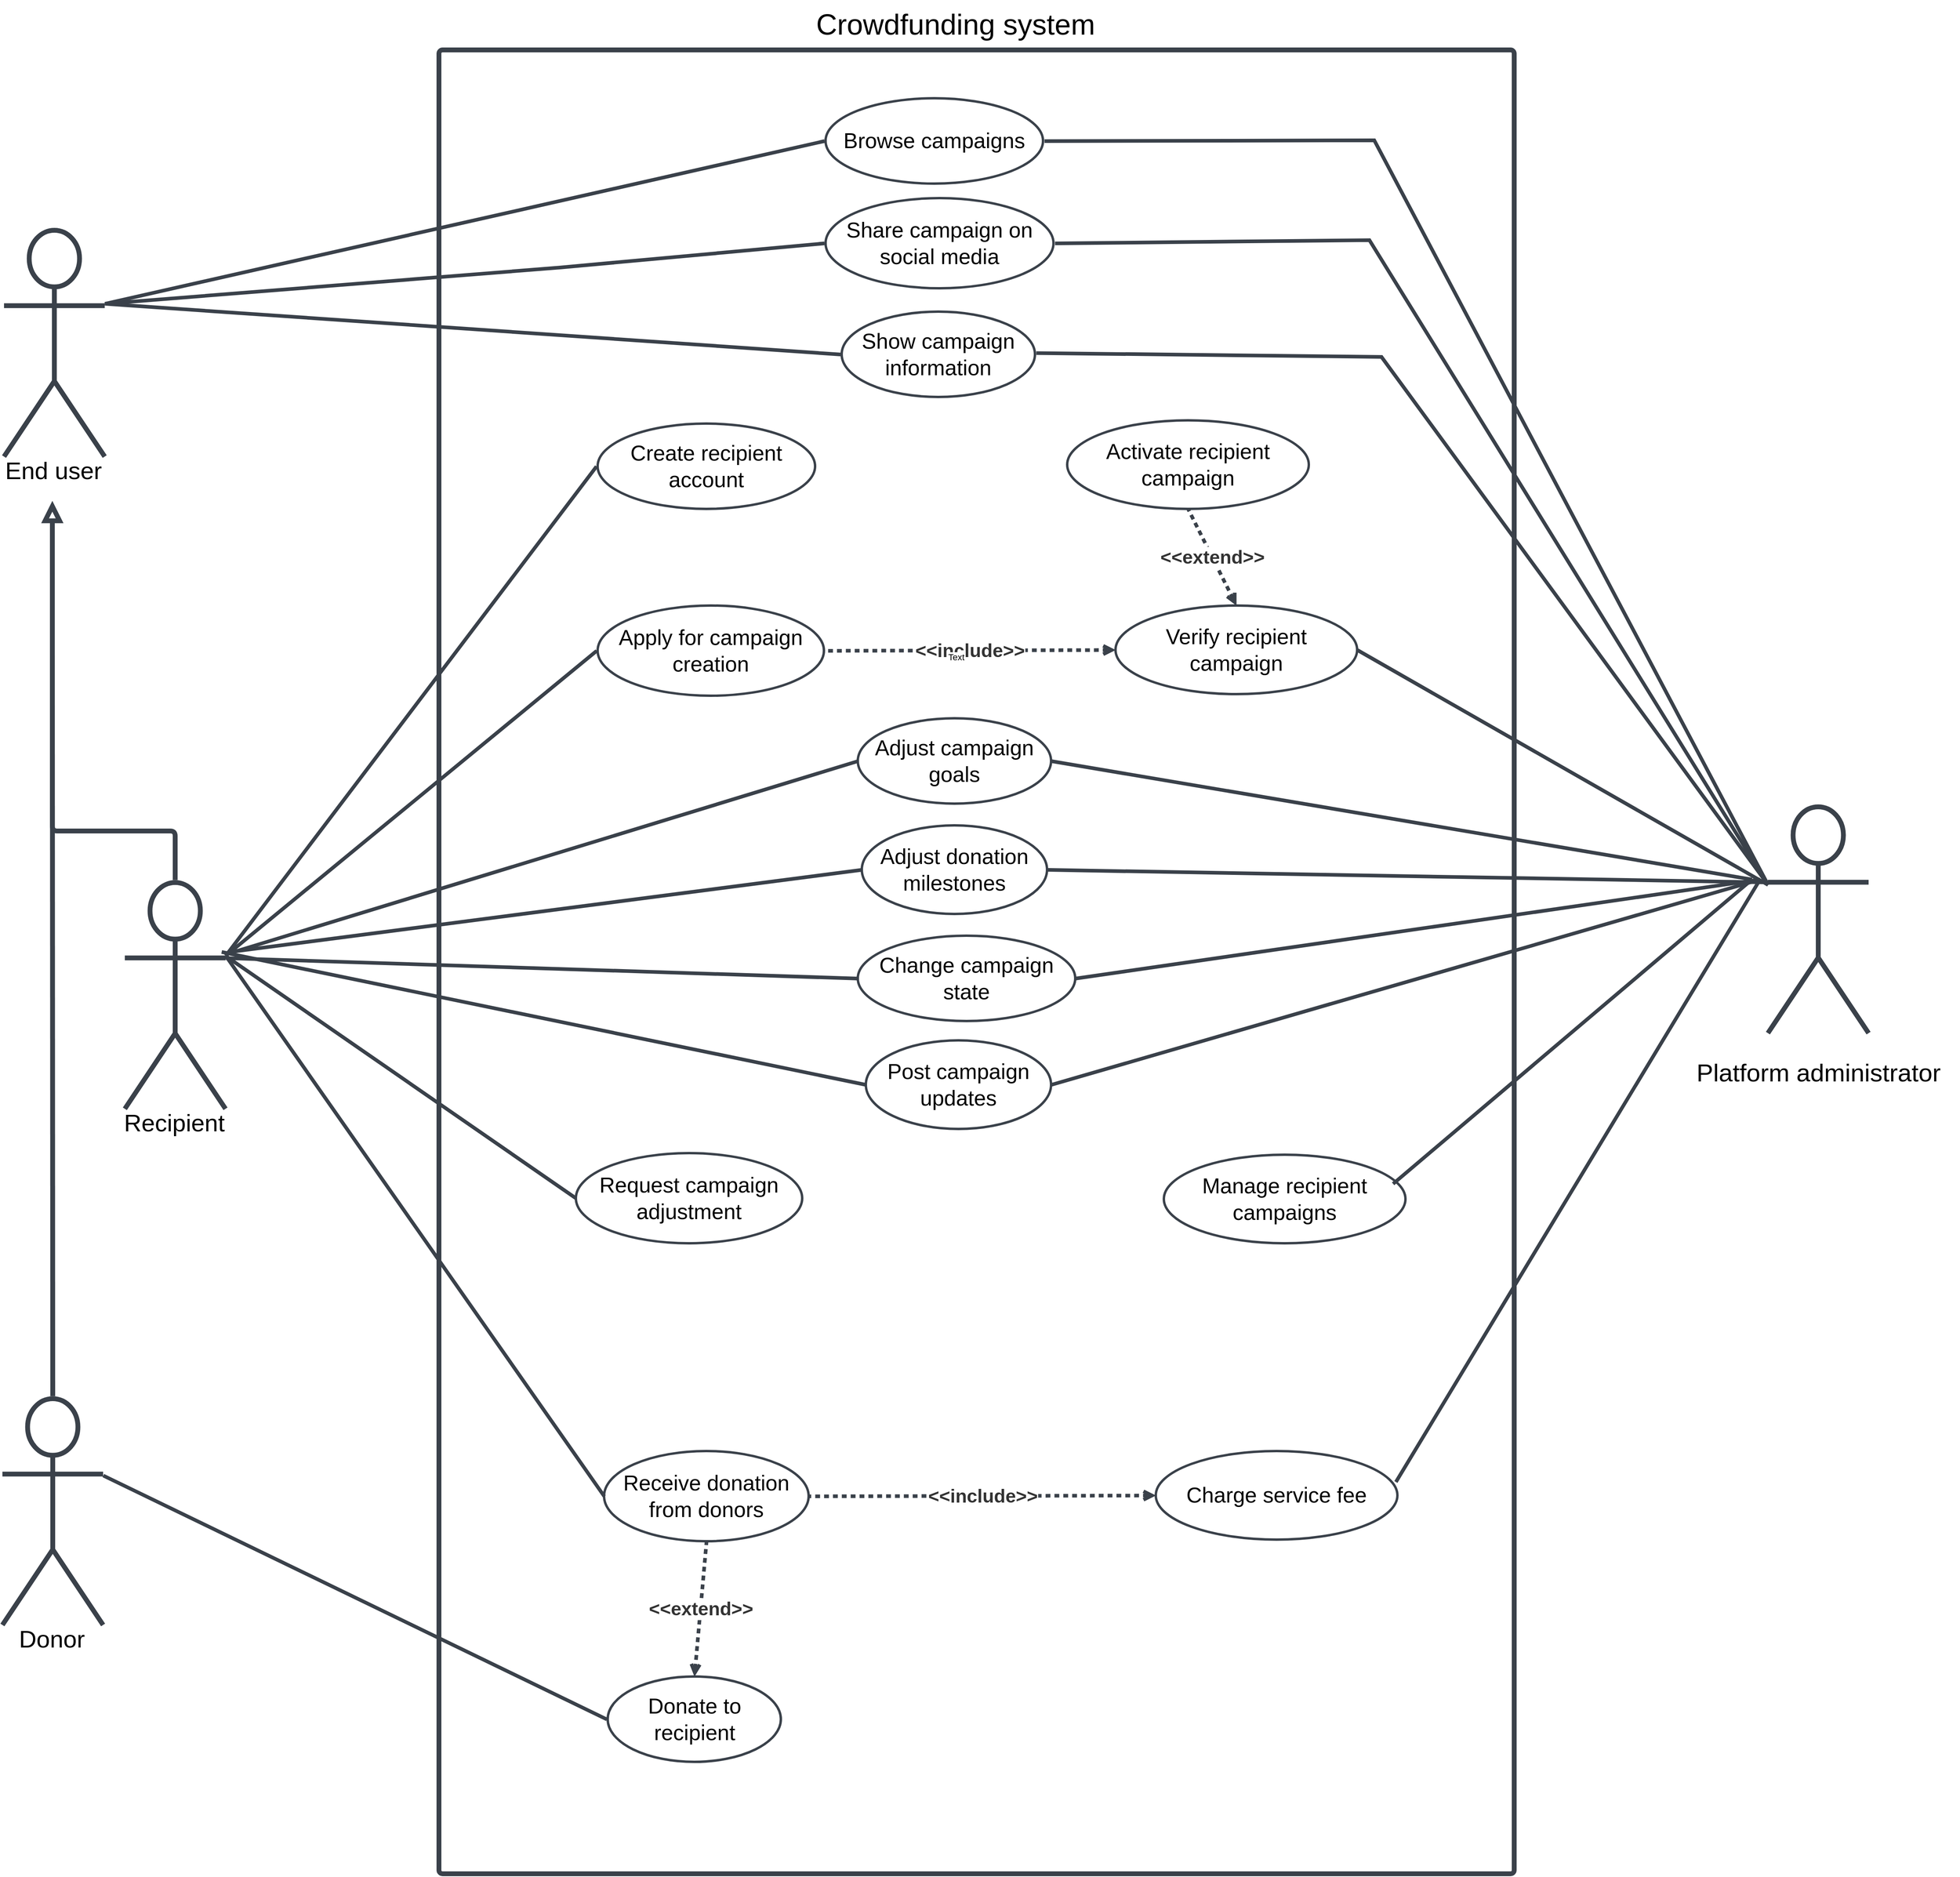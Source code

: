 <mxfile version="25.0.3">
  <diagram name="Page-1" id="mlBt718oroM3iFTO48tE">
    <mxGraphModel dx="3410" dy="4889" grid="1" gridSize="10" guides="1" tooltips="1" connect="1" arrows="1" fold="1" page="1" pageScale="1" pageWidth="827" pageHeight="1169" math="0" shadow="0">
      <root>
        <mxCell id="0" />
        <mxCell id="1" parent="0" />
        <mxCell id="HiohPXEZzKrVTZNAdpPA-4" value="" style="html=1;overflow=block;blockSpacing=1;whiteSpace=wrap;container=1;pointerEvents=0;collapsible=0;recursiveResize=0;fontSize=40;spacing=0;strokeColor=#3a414a;strokeOpacity=100;fillOpacity=0;rounded=1;absoluteArcSize=1;arcSize=9;fillColor=#000000;strokeWidth=6;lucidId=vf_wCN5c-QK1;" parent="1" vertex="1">
          <mxGeometry x="390" y="-2250" width="1335" height="2265" as="geometry" />
        </mxCell>
        <mxCell id="HiohPXEZzKrVTZNAdpPA-26" value="Adjust campaign goals" style="html=1;overflow=block;blockSpacing=1;whiteSpace=wrap;ellipse;fontSize=26.7;spacing=3.8;strokeColor=#3a414a;strokeOpacity=100;fillOpacity=100;rounded=1;absoluteArcSize=1;arcSize=9;fillColor=#ffffff;strokeWidth=3;lucidId=4WexlhnXaa_o;" parent="HiohPXEZzKrVTZNAdpPA-4" vertex="1">
          <mxGeometry x="520" y="830" width="240" height="106" as="geometry" />
        </mxCell>
        <mxCell id="HiohPXEZzKrVTZNAdpPA-21" value="Apply for campaign creation" style="html=1;overflow=block;blockSpacing=1;whiteSpace=wrap;ellipse;fontSize=26.7;spacing=3.8;strokeColor=#3a414a;strokeOpacity=100;fillOpacity=100;rounded=1;absoluteArcSize=1;arcSize=9;fillColor=#ffffff;strokeWidth=3;lucidId=0UexXaVD-pW4;" parent="HiohPXEZzKrVTZNAdpPA-4" vertex="1">
          <mxGeometry x="197" y="690" width="281" height="112" as="geometry" />
        </mxCell>
        <mxCell id="HiohPXEZzKrVTZNAdpPA-35" value="" style="html=1;jettySize=18;whiteSpace=wrap;fontSize=13;strokeColor=#3a414a;strokeOpacity=100;dashed=1;fixDash=1;dashPattern=6 5;strokeWidth=4.5;rounded=0;startArrow=open;endArrow=none;exitX=0;exitY=0.5;lucidId=Eqfx6OLwEmcW;entryX=1;entryY=0.5;entryDx=0;entryDy=0;exitDx=0;exitDy=0;" parent="HiohPXEZzKrVTZNAdpPA-4" source="RDOZD4XtGrTmduCKfG26-4" target="HiohPXEZzKrVTZNAdpPA-21" edge="1">
          <mxGeometry width="100" height="100" relative="1" as="geometry">
            <Array as="points" />
            <mxPoint x="790" y="720" as="targetPoint" />
          </mxGeometry>
        </mxCell>
        <mxCell id="HiohPXEZzKrVTZNAdpPA-36" value="&amp;lt;&amp;lt;include&amp;gt;&amp;gt;" style="text;html=1;resizable=0;labelBackgroundColor=default;align=center;verticalAlign=middle;fontStyle=1;fontColor=#333333;fontSize=23.3;" parent="HiohPXEZzKrVTZNAdpPA-35" vertex="1">
          <mxGeometry relative="1" as="geometry" />
        </mxCell>
        <mxCell id="UO9TXqoZCPgcYhiLSK6q-12" value="Text" style="edgeLabel;html=1;align=center;verticalAlign=middle;resizable=0;points=[];" vertex="1" connectable="0" parent="HiohPXEZzKrVTZNAdpPA-35">
          <mxGeometry x="0.1" y="8" relative="1" as="geometry">
            <mxPoint x="1" as="offset" />
          </mxGeometry>
        </mxCell>
        <mxCell id="HiohPXEZzKrVTZNAdpPA-51" value="Create recipient account" style="html=1;overflow=block;blockSpacing=1;whiteSpace=wrap;ellipse;fontSize=26.7;spacing=3.8;strokeColor=#3a414a;strokeOpacity=100;fillOpacity=100;rounded=1;absoluteArcSize=1;arcSize=9;fillColor=#ffffff;strokeWidth=3;lucidId=fWexwEg0DC2k;" parent="HiohPXEZzKrVTZNAdpPA-4" vertex="1">
          <mxGeometry x="197" y="464" width="270" height="106" as="geometry" />
        </mxCell>
        <mxCell id="HiohPXEZzKrVTZNAdpPA-46" value="Change campaign state" style="html=1;overflow=block;blockSpacing=1;whiteSpace=wrap;ellipse;fontSize=26.7;spacing=3.8;strokeColor=#3a414a;strokeOpacity=100;fillOpacity=100;rounded=1;absoluteArcSize=1;arcSize=9;fillColor=#ffffff;strokeWidth=3;lucidId=~WexgQ6B5ljM;" parent="HiohPXEZzKrVTZNAdpPA-4" vertex="1">
          <mxGeometry x="520" y="1100" width="270" height="106" as="geometry" />
        </mxCell>
        <mxCell id="HiohPXEZzKrVTZNAdpPA-33" value="Charge service fee" style="html=1;overflow=block;blockSpacing=1;whiteSpace=wrap;ellipse;fontSize=26.7;spacing=3.8;strokeColor=#3a414a;strokeOpacity=100;fillOpacity=100;rounded=1;absoluteArcSize=1;arcSize=9;fillColor=#ffffff;strokeWidth=3;lucidId=BXex4DfeuOG_;" parent="HiohPXEZzKrVTZNAdpPA-4" vertex="1">
          <mxGeometry x="890" y="1740" width="300" height="110" as="geometry" />
        </mxCell>
        <mxCell id="HiohPXEZzKrVTZNAdpPA-17" value="Donate to recipient" style="html=1;overflow=block;blockSpacing=1;whiteSpace=wrap;ellipse;fontSize=26.7;spacing=3.8;strokeColor=#3a414a;strokeOpacity=100;fillOpacity=100;rounded=1;absoluteArcSize=1;arcSize=9;fillColor=#ffffff;strokeWidth=3;lucidId=4Texdm8H9AnI;" parent="HiohPXEZzKrVTZNAdpPA-4" vertex="1">
          <mxGeometry x="209.5" y="2020" width="215" height="106" as="geometry" />
        </mxCell>
        <mxCell id="HiohPXEZzKrVTZNAdpPA-23" value="Receive donation from donors" style="html=1;overflow=block;blockSpacing=1;whiteSpace=wrap;ellipse;fontSize=26.7;spacing=3.8;strokeColor=#3a414a;strokeOpacity=100;fillOpacity=100;rounded=1;absoluteArcSize=1;arcSize=9;fillColor=#ffffff;strokeWidth=3;lucidId=tVexphC~EU-E;" parent="HiohPXEZzKrVTZNAdpPA-4" vertex="1">
          <mxGeometry x="205" y="1740" width="254" height="112" as="geometry" />
        </mxCell>
        <mxCell id="HiohPXEZzKrVTZNAdpPA-107" value="" style="html=1;jettySize=18;whiteSpace=wrap;fontSize=13;strokeColor=#3a414a;strokeOpacity=100;dashed=1;fixDash=1;dashPattern=6 5;strokeWidth=4.5;rounded=0;startArrow=open;endArrow=none;lucidId=Eqfx6OLwEmcW;entryX=1;entryY=0.5;entryDx=0;entryDy=0;exitX=0;exitY=0.5;exitDx=0;exitDy=0;" parent="HiohPXEZzKrVTZNAdpPA-4" source="HiohPXEZzKrVTZNAdpPA-33" target="HiohPXEZzKrVTZNAdpPA-23" edge="1">
          <mxGeometry width="100" height="100" relative="1" as="geometry">
            <Array as="points" />
            <mxPoint x="577.5" y="1540" as="sourcePoint" />
            <mxPoint x="827.5" y="1580" as="targetPoint" />
          </mxGeometry>
        </mxCell>
        <mxCell id="HiohPXEZzKrVTZNAdpPA-108" value="&amp;lt;&amp;lt;include&amp;gt;&amp;gt;" style="text;html=1;resizable=0;labelBackgroundColor=default;align=center;verticalAlign=middle;fontStyle=1;fontColor=#333333;fontSize=23.3;" parent="HiohPXEZzKrVTZNAdpPA-107" vertex="1">
          <mxGeometry relative="1" as="geometry" />
        </mxCell>
        <mxCell id="rKG8uQmGzCBM0LeLfwrZ-1" value="" style="html=1;jettySize=18;whiteSpace=wrap;fontSize=13;strokeColor=#3a414a;strokeOpacity=100;dashed=1;fixDash=1;dashPattern=6 5;strokeWidth=4.5;rounded=0;startArrow=open;endArrow=none;lucidId=Eqfx6OLwEmcW;entryX=0.5;entryY=1;entryDx=0;entryDy=0;exitX=0.5;exitY=0;exitDx=0;exitDy=0;" parent="HiohPXEZzKrVTZNAdpPA-4" source="HiohPXEZzKrVTZNAdpPA-17" target="HiohPXEZzKrVTZNAdpPA-23" edge="1">
          <mxGeometry width="100" height="100" relative="1" as="geometry">
            <Array as="points" />
            <mxPoint x="815" y="1792" as="sourcePoint" />
            <mxPoint x="365" y="1652" as="targetPoint" />
          </mxGeometry>
        </mxCell>
        <mxCell id="rKG8uQmGzCBM0LeLfwrZ-2" value="&amp;lt;&amp;lt;extend&amp;gt;&amp;gt;" style="text;html=1;resizable=0;labelBackgroundColor=default;align=center;verticalAlign=middle;fontStyle=1;fontColor=#333333;fontSize=23.3;" parent="rKG8uQmGzCBM0LeLfwrZ-1" vertex="1">
          <mxGeometry relative="1" as="geometry" />
        </mxCell>
        <mxCell id="RDOZD4XtGrTmduCKfG26-1" value="Manage recipient campaigns" style="html=1;overflow=block;blockSpacing=1;whiteSpace=wrap;ellipse;fontSize=26.7;spacing=3.8;strokeColor=#3a414a;strokeOpacity=100;fillOpacity=100;rounded=1;absoluteArcSize=1;arcSize=9;fillColor=#ffffff;strokeWidth=3;lucidId=BXex4DfeuOG_;" parent="HiohPXEZzKrVTZNAdpPA-4" vertex="1">
          <mxGeometry x="900" y="1372" width="300" height="110" as="geometry" />
        </mxCell>
        <mxCell id="RDOZD4XtGrTmduCKfG26-3" value="Post campaign updates" style="html=1;overflow=block;blockSpacing=1;whiteSpace=wrap;ellipse;fontSize=26.7;spacing=3.8;strokeColor=#3a414a;strokeOpacity=100;fillOpacity=100;rounded=1;absoluteArcSize=1;arcSize=9;fillColor=#ffffff;strokeWidth=3;lucidId=BXex4DfeuOG_;" parent="HiohPXEZzKrVTZNAdpPA-4" vertex="1">
          <mxGeometry x="530" y="1230" width="230" height="110" as="geometry" />
        </mxCell>
        <mxCell id="RDOZD4XtGrTmduCKfG26-2" value="Adjust donation milestones" style="html=1;overflow=block;blockSpacing=1;whiteSpace=wrap;ellipse;fontSize=26.7;spacing=3.8;strokeColor=#3a414a;strokeOpacity=100;fillOpacity=100;rounded=1;absoluteArcSize=1;arcSize=9;fillColor=#ffffff;strokeWidth=3;lucidId=BXex4DfeuOG_;" parent="HiohPXEZzKrVTZNAdpPA-4" vertex="1">
          <mxGeometry x="525" y="963" width="230" height="110" as="geometry" />
        </mxCell>
        <mxCell id="RDOZD4XtGrTmduCKfG26-4" value="Verify recipient campaign " style="html=1;overflow=block;blockSpacing=1;whiteSpace=wrap;ellipse;fontSize=26.7;spacing=3.8;strokeColor=#3a414a;strokeOpacity=100;fillOpacity=100;rounded=1;absoluteArcSize=1;arcSize=9;fillColor=#ffffff;strokeWidth=3;lucidId=BXex4DfeuOG_;" parent="HiohPXEZzKrVTZNAdpPA-4" vertex="1">
          <mxGeometry x="840" y="690" width="300" height="110" as="geometry" />
        </mxCell>
        <mxCell id="RDOZD4XtGrTmduCKfG26-5" value="Activate recipient campaign" style="html=1;overflow=block;blockSpacing=1;whiteSpace=wrap;ellipse;fontSize=26.7;spacing=3.8;strokeColor=#3a414a;strokeOpacity=100;fillOpacity=100;rounded=1;absoluteArcSize=1;arcSize=9;fillColor=#ffffff;strokeWidth=3;lucidId=BXex4DfeuOG_;" parent="HiohPXEZzKrVTZNAdpPA-4" vertex="1">
          <mxGeometry x="780" y="460" width="300" height="110" as="geometry" />
        </mxCell>
        <mxCell id="RDOZD4XtGrTmduCKfG26-11" value="" style="html=1;jettySize=18;whiteSpace=wrap;fontSize=13;strokeColor=#3a414a;strokeOpacity=100;dashed=1;fixDash=1;dashPattern=6 5;strokeWidth=4.5;rounded=0;startArrow=open;endArrow=none;lucidId=Eqfx6OLwEmcW;entryX=0.5;entryY=1;entryDx=0;entryDy=0;exitX=0.5;exitY=0;exitDx=0;exitDy=0;" parent="HiohPXEZzKrVTZNAdpPA-4" source="RDOZD4XtGrTmduCKfG26-4" target="RDOZD4XtGrTmduCKfG26-5" edge="1">
          <mxGeometry width="100" height="100" relative="1" as="geometry">
            <Array as="points" />
            <mxPoint x="933.33" y="806.11" as="sourcePoint" />
            <mxPoint x="799.396" y="690.001" as="targetPoint" />
          </mxGeometry>
        </mxCell>
        <mxCell id="RDOZD4XtGrTmduCKfG26-12" value="&amp;lt;&amp;lt;extend&amp;gt;&amp;gt;" style="text;html=1;resizable=0;labelBackgroundColor=default;align=center;verticalAlign=middle;fontStyle=1;fontColor=#333333;fontSize=23.3;" parent="RDOZD4XtGrTmduCKfG26-11" vertex="1">
          <mxGeometry relative="1" as="geometry" />
        </mxCell>
        <mxCell id="HiohPXEZzKrVTZNAdpPA-13" value="Show campaign information" style="html=1;overflow=block;blockSpacing=1;whiteSpace=wrap;ellipse;fontSize=26.7;spacing=3.8;strokeColor=#3a414a;strokeOpacity=100;fillOpacity=100;rounded=1;absoluteArcSize=1;arcSize=9;fillColor=#ffffff;strokeWidth=3;lucidId=aTexgPc8F~-.;" parent="HiohPXEZzKrVTZNAdpPA-4" vertex="1">
          <mxGeometry x="500" y="325" width="240" height="106" as="geometry" />
        </mxCell>
        <mxCell id="UO9TXqoZCPgcYhiLSK6q-3" value="Request campaign adjustment" style="html=1;overflow=block;blockSpacing=1;whiteSpace=wrap;ellipse;fontSize=26.7;spacing=3.8;strokeColor=#3a414a;strokeOpacity=100;fillOpacity=100;rounded=1;absoluteArcSize=1;arcSize=9;fillColor=#ffffff;strokeWidth=3;lucidId=0UexXaVD-pW4;" vertex="1" parent="HiohPXEZzKrVTZNAdpPA-4">
          <mxGeometry x="170" y="1370" width="281" height="112" as="geometry" />
        </mxCell>
        <mxCell id="UO9TXqoZCPgcYhiLSK6q-18" value="" style="html=1;jettySize=18;whiteSpace=wrap;fontSize=13;strokeColor=#3a414a;strokeOpacity=100;strokeWidth=4.5;rounded=0;startArrow=none;endArrow=none;lucidId=nhfxkWtC1EJZ;entryX=1;entryY=0.5;entryDx=0;entryDy=0;" edge="1" parent="HiohPXEZzKrVTZNAdpPA-4" target="HiohPXEZzKrVTZNAdpPA-26">
          <mxGeometry width="100" height="100" relative="1" as="geometry">
            <Array as="points" />
            <mxPoint x="740" y="900" as="targetPoint" />
            <mxPoint x="1630" y="1030" as="sourcePoint" />
          </mxGeometry>
        </mxCell>
        <mxCell id="UO9TXqoZCPgcYhiLSK6q-20" value="" style="html=1;jettySize=18;whiteSpace=wrap;fontSize=13;strokeColor=#3a414a;strokeOpacity=100;strokeWidth=4.5;rounded=0;startArrow=none;endArrow=none;lucidId=nhfxkWtC1EJZ;entryX=1;entryY=0.5;entryDx=0;entryDy=0;" edge="1" parent="HiohPXEZzKrVTZNAdpPA-4" target="HiohPXEZzKrVTZNAdpPA-46">
          <mxGeometry width="100" height="100" relative="1" as="geometry">
            <Array as="points" />
            <mxPoint x="870" y="1300" as="targetPoint" />
            <mxPoint x="1640" y="1030" as="sourcePoint" />
          </mxGeometry>
        </mxCell>
        <mxCell id="HiohPXEZzKrVTZNAdpPA-5" value="" style="html=1;overflow=block;blockSpacing=1;shape=umlActor;labelPosition=center;verticalLabelPosition=bottom;verticalAlign=top;whiteSpace=nowrap;fontSize=30;spacing=0;strokeColor=#3a414a;strokeOpacity=100;fillOpacity=100;rounded=1;absoluteArcSize=1;arcSize=9;fillColor=#ffffff;strokeWidth=6;lucidId=1g_wy9wUcL76;" parent="1" vertex="1">
          <mxGeometry x="2040" y="-1310" width="125" height="281" as="geometry" />
        </mxCell>
        <mxCell id="HiohPXEZzKrVTZNAdpPA-6" value="End user" style="html=1;overflow=block;blockSpacing=1;shape=umlActor;labelPosition=center;verticalLabelPosition=bottom;verticalAlign=top;whiteSpace=nowrap;fontSize=30;spacing=0;strokeColor=#3a414a;strokeOpacity=100;fillOpacity=100;rounded=1;absoluteArcSize=1;arcSize=9;fillColor=#ffffff;strokeWidth=6;lucidId=Dh_w0z_cWkao;" parent="1" vertex="1">
          <mxGeometry x="-150" y="-2026" width="125" height="281" as="geometry" />
        </mxCell>
        <mxCell id="HiohPXEZzKrVTZNAdpPA-7" value="Donor" style="html=1;overflow=block;blockSpacing=1;shape=umlActor;labelPosition=center;verticalLabelPosition=bottom;verticalAlign=top;whiteSpace=nowrap;fontSize=30;spacing=0;strokeColor=#3a414a;strokeOpacity=100;fillOpacity=100;rounded=1;absoluteArcSize=1;arcSize=9;fillColor=#ffffff;strokeWidth=6;lucidId=Gh_wR6H7Idtn;" parent="1" vertex="1">
          <mxGeometry x="-152" y="-575" width="125" height="281" as="geometry" />
        </mxCell>
        <mxCell id="HiohPXEZzKrVTZNAdpPA-8" value="Recipient" style="html=1;overflow=block;blockSpacing=1;shape=umlActor;labelPosition=center;verticalLabelPosition=bottom;verticalAlign=top;whiteSpace=nowrap;fontSize=30;spacing=0;strokeColor=#3a414a;strokeOpacity=100;fillOpacity=100;rounded=1;absoluteArcSize=1;arcSize=9;fillColor=#ffffff;strokeWidth=6;lucidId=Hh_wz3prF-QZ;" parent="1" vertex="1">
          <mxGeometry y="-1216" width="125" height="281" as="geometry" />
        </mxCell>
        <mxCell id="HiohPXEZzKrVTZNAdpPA-9" value="" style="html=1;jettySize=18;whiteSpace=wrap;fontSize=13;strokeColor=#3a414a;strokeOpacity=100;strokeWidth=6;rounded=1;arcSize=12;edgeStyle=orthogonalEdgeStyle;startArrow=none;endArrow=block;endFill=0;endSize=12;exitX=0.5;exitY=-0.011;exitPerimeter=0;lucidId=2j_w3vIR0fWX;" parent="1" source="HiohPXEZzKrVTZNAdpPA-8" edge="1">
          <mxGeometry width="100" height="100" relative="1" as="geometry">
            <Array as="points">
              <mxPoint x="62" y="-1280" />
              <mxPoint x="-90" y="-1280" />
            </Array>
            <mxPoint x="-90" y="-1690" as="targetPoint" />
          </mxGeometry>
        </mxCell>
        <mxCell id="HiohPXEZzKrVTZNAdpPA-10" value="" style="html=1;jettySize=18;whiteSpace=wrap;fontSize=13;strokeColor=#3a414a;strokeOpacity=100;strokeWidth=6;rounded=1;arcSize=12;edgeStyle=orthogonalEdgeStyle;startArrow=none;endArrow=none;exitX=0.5;exitY=-0.011;exitPerimeter=0;lucidId=Fk_wloBVRCg2;" parent="1" source="HiohPXEZzKrVTZNAdpPA-7" edge="1">
          <mxGeometry width="100" height="100" relative="1" as="geometry">
            <Array as="points" />
            <mxPoint x="-90" y="-1529" as="targetPoint" />
          </mxGeometry>
        </mxCell>
        <mxCell id="HiohPXEZzKrVTZNAdpPA-12" value="Browse campaigns" style="html=1;overflow=block;blockSpacing=1;whiteSpace=wrap;ellipse;fontSize=26.7;spacing=3.8;strokeColor=#3a414a;strokeOpacity=100;fillOpacity=100;rounded=1;absoluteArcSize=1;arcSize=9;fillColor=#ffffff;strokeWidth=3;lucidId=ZSexeqa6wTr7;" parent="1" vertex="1">
          <mxGeometry x="870" y="-2190" width="270" height="106" as="geometry" />
        </mxCell>
        <mxCell id="HiohPXEZzKrVTZNAdpPA-16" value="Share campaign on social media" style="html=1;overflow=block;blockSpacing=1;whiteSpace=wrap;ellipse;fontSize=26.7;spacing=3.8;strokeColor=#3a414a;strokeOpacity=100;fillOpacity=100;rounded=1;absoluteArcSize=1;arcSize=9;fillColor=#ffffff;strokeWidth=3;lucidId=PUexNbSzLbAR;" parent="1" vertex="1">
          <mxGeometry x="870" y="-2066" width="283" height="112" as="geometry" />
        </mxCell>
        <mxCell id="HiohPXEZzKrVTZNAdpPA-32" value="" style="html=1;jettySize=18;whiteSpace=wrap;fontSize=13;strokeColor=#3a414a;strokeOpacity=100;strokeWidth=4.5;rounded=0;startArrow=none;endArrow=none;exitX=1.006;exitY=0.483;exitPerimeter=0;entryX=0;entryY=0.344;entryPerimeter=0;lucidId=6ffxlL_.5SvA;" parent="1" source="HiohPXEZzKrVTZNAdpPA-13" target="HiohPXEZzKrVTZNAdpPA-5" edge="1">
          <mxGeometry width="100" height="100" relative="1" as="geometry">
            <Array as="points">
              <mxPoint x="1560" y="-1869" />
            </Array>
          </mxGeometry>
        </mxCell>
        <mxCell id="HiohPXEZzKrVTZNAdpPA-40" value="" style="html=1;jettySize=18;whiteSpace=wrap;fontSize=13;strokeColor=#3a414a;strokeOpacity=100;strokeWidth=4.5;rounded=0;startArrow=none;endArrow=none;exitX=1;exitY=0.324;exitPerimeter=0;entryX=-0.006;entryY=0.5;entryPerimeter=0;lucidId=I_exgRmPpKbD;" parent="1" source="HiohPXEZzKrVTZNAdpPA-6" target="HiohPXEZzKrVTZNAdpPA-12" edge="1">
          <mxGeometry width="100" height="100" relative="1" as="geometry">
            <Array as="points" />
          </mxGeometry>
        </mxCell>
        <mxCell id="HiohPXEZzKrVTZNAdpPA-41" value="" style="html=1;jettySize=18;whiteSpace=wrap;fontSize=13;strokeColor=#3a414a;strokeOpacity=100;strokeWidth=4.5;rounded=0;startArrow=none;endArrow=none;exitX=1;exitY=0.324;exitPerimeter=0;entryX=-0.006;entryY=0.5;entryPerimeter=0;lucidId=p~exlircp8Ax;" parent="1" source="HiohPXEZzKrVTZNAdpPA-6" target="HiohPXEZzKrVTZNAdpPA-13" edge="1">
          <mxGeometry width="100" height="100" relative="1" as="geometry">
            <Array as="points" />
          </mxGeometry>
        </mxCell>
        <mxCell id="HiohPXEZzKrVTZNAdpPA-47" value="" style="html=1;jettySize=18;whiteSpace=wrap;fontSize=13;strokeColor=#3a414a;strokeOpacity=100;strokeWidth=4.5;rounded=0;startArrow=none;endArrow=none;exitX=1;exitY=0.323;exitPerimeter=0;entryX=-0.005;entryY=0.5;entryPerimeter=0;lucidId=7gfxOH~gNy6~;" parent="1" source="HiohPXEZzKrVTZNAdpPA-8" target="HiohPXEZzKrVTZNAdpPA-21" edge="1">
          <mxGeometry width="100" height="100" relative="1" as="geometry">
            <Array as="points" />
          </mxGeometry>
        </mxCell>
        <mxCell id="HiohPXEZzKrVTZNAdpPA-48" value="" style="html=1;jettySize=18;whiteSpace=wrap;fontSize=13;strokeColor=#3a414a;strokeOpacity=100;strokeWidth=4.5;rounded=0;startArrow=none;endArrow=none;exitX=0;exitY=0.5;lucidId=nhfxkWtC1EJZ;exitDx=0;exitDy=0;" parent="1" source="UO9TXqoZCPgcYhiLSK6q-3" edge="1">
          <mxGeometry width="100" height="100" relative="1" as="geometry">
            <Array as="points" />
            <mxPoint x="125" y="-1125" as="targetPoint" />
            <mxPoint x="558.38" y="-977.0" as="sourcePoint" />
          </mxGeometry>
        </mxCell>
        <mxCell id="HiohPXEZzKrVTZNAdpPA-52" value="" style="html=1;jettySize=18;whiteSpace=wrap;fontSize=13;strokeColor=#3a414a;strokeOpacity=100;strokeWidth=4.5;rounded=0;startArrow=none;endArrow=none;exitX=1;exitY=0.5;entryX=0;entryY=0.344;entryPerimeter=0;lucidId=MyfxwUwWbKAq;exitDx=0;exitDy=0;" parent="1" source="RDOZD4XtGrTmduCKfG26-4" target="HiohPXEZzKrVTZNAdpPA-5" edge="1">
          <mxGeometry width="100" height="100" relative="1" as="geometry">
            <Array as="points" />
            <mxPoint x="1645" y="-1290" as="sourcePoint" />
          </mxGeometry>
        </mxCell>
        <mxCell id="HiohPXEZzKrVTZNAdpPA-54" value="" style="html=1;jettySize=18;whiteSpace=wrap;fontSize=13;strokeColor=#3a414a;strokeOpacity=100;strokeWidth=4.5;rounded=0;startArrow=none;endArrow=none;lucidId=qAfxJmNKc4OD;exitX=0.948;exitY=0.327;exitDx=0;exitDy=0;exitPerimeter=0;" parent="1" source="RDOZD4XtGrTmduCKfG26-1" edge="1">
          <mxGeometry width="100" height="100" relative="1" as="geometry">
            <Array as="points" />
            <mxPoint x="1630" y="-982" as="sourcePoint" />
            <mxPoint x="2020" y="-1220" as="targetPoint" />
          </mxGeometry>
        </mxCell>
        <mxCell id="HiohPXEZzKrVTZNAdpPA-59" value="" style="html=1;jettySize=18;whiteSpace=wrap;fontSize=13;strokeColor=#3a414a;strokeOpacity=100;strokeWidth=4.5;rounded=0;startArrow=none;endArrow=none;exitX=1.006;exitY=0.5;exitPerimeter=0;entryX=0;entryY=0.344;entryPerimeter=0;lucidId=DGfx12SbrAoX;" parent="1" source="HiohPXEZzKrVTZNAdpPA-12" target="HiohPXEZzKrVTZNAdpPA-5" edge="1">
          <mxGeometry width="100" height="100" relative="1" as="geometry">
            <Array as="points">
              <mxPoint x="1551" y="-2138" />
            </Array>
          </mxGeometry>
        </mxCell>
        <mxCell id="HiohPXEZzKrVTZNAdpPA-60" value="" style="html=1;jettySize=18;whiteSpace=wrap;fontSize=13;strokeColor=#3a414a;strokeOpacity=100;strokeWidth=4.5;rounded=0;startArrow=none;endArrow=none;exitX=1.006;exitY=0.5;exitPerimeter=0;entryX=0;entryY=0.344;entryPerimeter=0;lucidId=gHfxltmi~F5C;" parent="1" source="HiohPXEZzKrVTZNAdpPA-16" target="HiohPXEZzKrVTZNAdpPA-5" edge="1">
          <mxGeometry width="100" height="100" relative="1" as="geometry">
            <Array as="points">
              <mxPoint x="1545" y="-2014" />
            </Array>
          </mxGeometry>
        </mxCell>
        <mxCell id="HiohPXEZzKrVTZNAdpPA-63" value="" style="html=1;jettySize=18;whiteSpace=wrap;fontSize=13;strokeColor=#3a414a;strokeOpacity=100;strokeWidth=4.5;rounded=0;startArrow=none;endArrow=none;exitX=-0.006;exitY=0.5;exitPerimeter=0;entryX=1;entryY=0.339;entryPerimeter=0;lucidId=FCfxjPOnH9NR;" parent="1" source="HiohPXEZzKrVTZNAdpPA-17" target="HiohPXEZzKrVTZNAdpPA-7" edge="1">
          <mxGeometry width="100" height="100" relative="1" as="geometry">
            <Array as="points" />
          </mxGeometry>
        </mxCell>
        <mxCell id="HiohPXEZzKrVTZNAdpPA-68" value="" style="html=1;jettySize=18;whiteSpace=wrap;fontSize=13;strokeColor=#3a414a;strokeOpacity=100;strokeWidth=4.5;rounded=0;startArrow=none;endArrow=none;entryX=1;entryY=0.323;entryPerimeter=0;lucidId=.Dfxa5KVzsBQ;exitX=0;exitY=0.5;exitDx=0;exitDy=0;" parent="1" source="HiohPXEZzKrVTZNAdpPA-23" target="HiohPXEZzKrVTZNAdpPA-8" edge="1">
          <mxGeometry width="100" height="100" relative="1" as="geometry">
            <Array as="points" />
            <mxPoint x="607" y="-600" as="sourcePoint" />
          </mxGeometry>
        </mxCell>
        <mxCell id="HiohPXEZzKrVTZNAdpPA-70" value="" style="html=1;jettySize=18;whiteSpace=wrap;fontSize=13;strokeColor=#3a414a;strokeOpacity=100;strokeWidth=4.5;rounded=0;startArrow=none;endArrow=none;exitX=-0.006;exitY=0.5;exitPerimeter=0;entryX=1;entryY=0.323;entryPerimeter=0;lucidId=2FfxpuAb15r2;" parent="1" source="HiohPXEZzKrVTZNAdpPA-51" target="HiohPXEZzKrVTZNAdpPA-8" edge="1">
          <mxGeometry width="100" height="100" relative="1" as="geometry">
            <Array as="points" />
          </mxGeometry>
        </mxCell>
        <mxCell id="HiohPXEZzKrVTZNAdpPA-72" value="" style="html=1;jettySize=18;whiteSpace=wrap;fontSize=13;strokeColor=#3a414a;strokeOpacity=100;strokeWidth=4.5;rounded=0;startArrow=none;endArrow=none;exitX=-0.006;exitY=0.5;exitPerimeter=0;entryX=1;entryY=0.324;entryPerimeter=0;lucidId=8GfxW4CBvneC;" parent="1" source="HiohPXEZzKrVTZNAdpPA-16" target="HiohPXEZzKrVTZNAdpPA-6" edge="1">
          <mxGeometry width="100" height="100" relative="1" as="geometry">
            <Array as="points">
              <mxPoint x="540" y="-1980" />
            </Array>
          </mxGeometry>
        </mxCell>
        <mxCell id="HiohPXEZzKrVTZNAdpPA-80" value="&lt;font style=&quot;font-size: 36px;&quot;&gt;Crowdfunding system&lt;/font&gt;" style="text;html=1;align=center;verticalAlign=middle;resizable=0;points=[];autosize=1;strokeColor=none;fillColor=none;" parent="1" vertex="1">
          <mxGeometry x="846" y="-2312" width="370" height="60" as="geometry" />
        </mxCell>
        <mxCell id="cu4BUjr6Bzw_cpkHNXrN-2" value="&lt;font style=&quot;font-size: 31px;&quot;&gt;Platform administrator&lt;/font&gt;" style="whiteSpace=wrap;html=1;strokeColor=none;" parent="1" vertex="1">
          <mxGeometry x="1927.5" y="-1010" width="350" height="60" as="geometry" />
        </mxCell>
        <mxCell id="UO9TXqoZCPgcYhiLSK6q-1" value="" style="html=1;jettySize=18;whiteSpace=wrap;fontSize=13;strokeColor=#3a414a;strokeOpacity=100;strokeWidth=4.5;rounded=0;startArrow=none;endArrow=none;lucidId=qAfxJmNKc4OD;exitX=0.993;exitY=0.347;exitDx=0;exitDy=0;exitPerimeter=0;" edge="1" parent="1" source="HiohPXEZzKrVTZNAdpPA-33">
          <mxGeometry width="100" height="100" relative="1" as="geometry">
            <Array as="points" />
            <mxPoint x="1657" y="-1074" as="sourcePoint" />
            <mxPoint x="2030" y="-1220" as="targetPoint" />
          </mxGeometry>
        </mxCell>
        <mxCell id="UO9TXqoZCPgcYhiLSK6q-13" value="" style="html=1;jettySize=18;whiteSpace=wrap;fontSize=13;strokeColor=#3a414a;strokeOpacity=100;strokeWidth=4.5;rounded=0;startArrow=none;endArrow=none;exitX=0;exitY=0.5;lucidId=nhfxkWtC1EJZ;exitDx=0;exitDy=0;" edge="1" parent="1" source="HiohPXEZzKrVTZNAdpPA-26">
          <mxGeometry width="100" height="100" relative="1" as="geometry">
            <Array as="points" />
            <mxPoint x="135" y="-1130" as="targetPoint" />
            <mxPoint x="530" y="-1014" as="sourcePoint" />
          </mxGeometry>
        </mxCell>
        <mxCell id="UO9TXqoZCPgcYhiLSK6q-14" value="" style="html=1;jettySize=18;whiteSpace=wrap;fontSize=13;strokeColor=#3a414a;strokeOpacity=100;strokeWidth=4.5;rounded=0;startArrow=none;endArrow=none;exitX=0;exitY=0.5;lucidId=nhfxkWtC1EJZ;exitDx=0;exitDy=0;" edge="1" parent="1" source="RDOZD4XtGrTmduCKfG26-2">
          <mxGeometry width="100" height="100" relative="1" as="geometry">
            <Array as="points" />
            <mxPoint x="130" y="-1130" as="targetPoint" />
            <mxPoint x="540" y="-1004" as="sourcePoint" />
          </mxGeometry>
        </mxCell>
        <mxCell id="UO9TXqoZCPgcYhiLSK6q-15" value="" style="html=1;jettySize=18;whiteSpace=wrap;fontSize=13;strokeColor=#3a414a;strokeOpacity=100;strokeWidth=4.5;rounded=0;startArrow=none;endArrow=none;exitX=0;exitY=0.5;lucidId=nhfxkWtC1EJZ;exitDx=0;exitDy=0;entryX=1;entryY=0.333;entryDx=0;entryDy=0;entryPerimeter=0;" edge="1" parent="1" source="HiohPXEZzKrVTZNAdpPA-46" target="HiohPXEZzKrVTZNAdpPA-8">
          <mxGeometry width="100" height="100" relative="1" as="geometry">
            <Array as="points" />
            <mxPoint x="155" y="-1095" as="targetPoint" />
            <mxPoint x="550" y="-994" as="sourcePoint" />
          </mxGeometry>
        </mxCell>
        <mxCell id="UO9TXqoZCPgcYhiLSK6q-16" value="" style="html=1;jettySize=18;whiteSpace=wrap;fontSize=13;strokeColor=#3a414a;strokeOpacity=100;strokeWidth=4.5;rounded=0;startArrow=none;endArrow=none;exitX=0;exitY=0.5;lucidId=nhfxkWtC1EJZ;exitDx=0;exitDy=0;" edge="1" parent="1" source="RDOZD4XtGrTmduCKfG26-3">
          <mxGeometry width="100" height="100" relative="1" as="geometry">
            <Array as="points" />
            <mxPoint x="120" y="-1130" as="targetPoint" />
            <mxPoint x="560" y="-984" as="sourcePoint" />
          </mxGeometry>
        </mxCell>
        <mxCell id="UO9TXqoZCPgcYhiLSK6q-19" value="" style="html=1;jettySize=18;whiteSpace=wrap;fontSize=13;strokeColor=#3a414a;strokeOpacity=100;strokeWidth=4.5;rounded=0;startArrow=none;endArrow=none;exitX=0;exitY=0.333;lucidId=nhfxkWtC1EJZ;exitDx=0;exitDy=0;exitPerimeter=0;entryX=1;entryY=0.5;entryDx=0;entryDy=0;" edge="1" parent="1" source="HiohPXEZzKrVTZNAdpPA-5" target="RDOZD4XtGrTmduCKfG26-2">
          <mxGeometry width="100" height="100" relative="1" as="geometry">
            <Array as="points" />
            <mxPoint x="1240" y="-1270" as="targetPoint" />
            <mxPoint x="1635" y="-1169" as="sourcePoint" />
          </mxGeometry>
        </mxCell>
        <mxCell id="UO9TXqoZCPgcYhiLSK6q-22" value="" style="html=1;jettySize=18;whiteSpace=wrap;fontSize=13;strokeColor=#3a414a;strokeOpacity=100;strokeWidth=4.5;rounded=0;startArrow=none;endArrow=none;lucidId=nhfxkWtC1EJZ;entryX=1;entryY=0.5;entryDx=0;entryDy=0;" edge="1" parent="1" target="RDOZD4XtGrTmduCKfG26-3">
          <mxGeometry width="100" height="100" relative="1" as="geometry">
            <Array as="points" />
            <mxPoint x="1155" y="-872" as="targetPoint" />
            <mxPoint x="2030" y="-1220" as="sourcePoint" />
          </mxGeometry>
        </mxCell>
      </root>
    </mxGraphModel>
  </diagram>
</mxfile>
